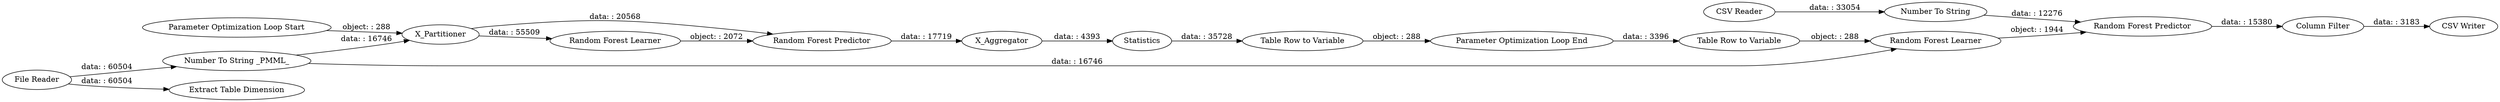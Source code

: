 digraph {
	"-6376052821595230143_33" [label="Parameter Optimization Loop End"]
	"-6376052821595230143_34" [label="Table Row to Variable"]
	"-6376052821595230143_38" [label="CSV Reader"]
	"-6376052821595230143_36" [label="Random Forest Learner"]
	"-6376052821595230143_27" [label="Parameter Optimization Loop Start"]
	"-6376052821595230143_26" [label="Number To String _PMML_"]
	"-6376052821595230143_41" [label="CSV Writer"]
	"-6376052821595230143_39" [label="Number To String"]
	"-6376052821595230143_37" [label="Random Forest Predictor"]
	"-6376052821595230143_32" [label=Statistics]
	"-6376052821595230143_35" [label="Table Row to Variable"]
	"-6376052821595230143_30" [label="Random Forest Predictor"]
	"-6376052821595230143_25" [label="Extract Table Dimension"]
	"-6376052821595230143_31" [label=X_Aggregator]
	"-6376052821595230143_40" [label="Column Filter"]
	"-6376052821595230143_21" [label="File Reader"]
	"-6376052821595230143_29" [label="Random Forest Learner"]
	"-6376052821595230143_28" [label=X_Partitioner]
	"-6376052821595230143_36" -> "-6376052821595230143_37" [label="object: : 1944"]
	"-6376052821595230143_28" -> "-6376052821595230143_30" [label="data: : 20568"]
	"-6376052821595230143_31" -> "-6376052821595230143_32" [label="data: : 4393"]
	"-6376052821595230143_35" -> "-6376052821595230143_36" [label="object: : 288"]
	"-6376052821595230143_37" -> "-6376052821595230143_40" [label="data: : 15380"]
	"-6376052821595230143_33" -> "-6376052821595230143_35" [label="data: : 3396"]
	"-6376052821595230143_21" -> "-6376052821595230143_26" [label="data: : 60504"]
	"-6376052821595230143_28" -> "-6376052821595230143_29" [label="data: : 55509"]
	"-6376052821595230143_38" -> "-6376052821595230143_39" [label="data: : 33054"]
	"-6376052821595230143_21" -> "-6376052821595230143_25" [label="data: : 60504"]
	"-6376052821595230143_26" -> "-6376052821595230143_36" [label="data: : 16746"]
	"-6376052821595230143_39" -> "-6376052821595230143_37" [label="data: : 12276"]
	"-6376052821595230143_30" -> "-6376052821595230143_31" [label="data: : 17719"]
	"-6376052821595230143_40" -> "-6376052821595230143_41" [label="data: : 3183"]
	"-6376052821595230143_34" -> "-6376052821595230143_33" [label="object: : 288"]
	"-6376052821595230143_27" -> "-6376052821595230143_28" [label="object: : 288"]
	"-6376052821595230143_26" -> "-6376052821595230143_28" [label="data: : 16746"]
	"-6376052821595230143_29" -> "-6376052821595230143_30" [label="object: : 2072"]
	"-6376052821595230143_32" -> "-6376052821595230143_34" [label="data: : 35728"]
	rankdir=LR
}
